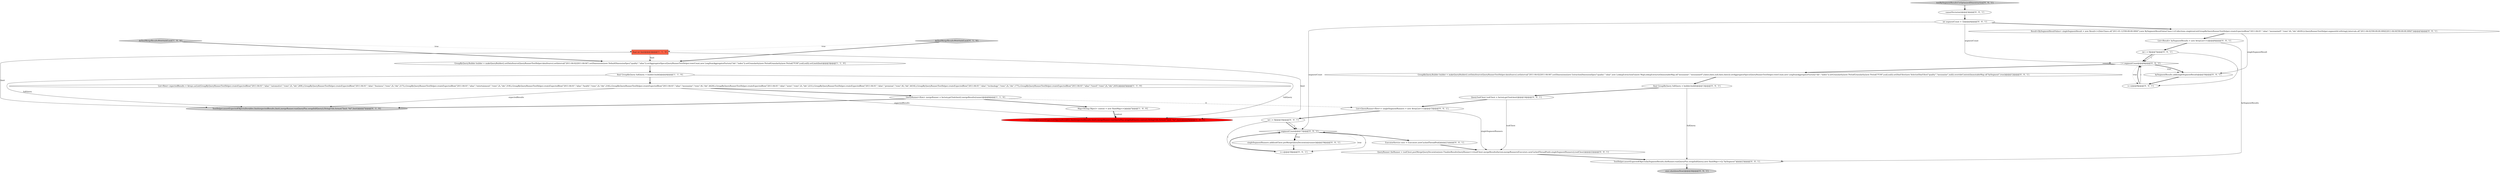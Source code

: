 digraph {
14 [style = filled, label = "testBySegmentResultsUnOptimizedDimextraction['0', '0', '1']", fillcolor = lightgray, shape = diamond image = "AAA0AAABBB3BBB"];
11 [style = filled, label = "GroupByQuery.Builder builder = makeQueryBuilder().setDataSource(QueryRunnerTestHelper.dataSource).setInterval(\"2011-04-02/2011-04-04\").setDimensions(new ExtractionDimensionSpec(\"quality\",\"alias\",new LookupExtractionFn(new MapLookupExtractor(ImmutableMap.of(\"mezzanine\",\"mezzanine0\"),false),false,null,false,false))).setAggregatorSpecs(QueryRunnerTestHelper.rowsCount,new LongSumAggregatorFactory(\"idx\",\"index\")).setGranularity(new PeriodGranularity(new Period(\"P1M\"),null,null)).setDimFilter(new SelectorDimFilter(\"quality\",\"mezzanine\",null)).overrideContext(ImmutableMap.of(\"bySegment\",true))@@@12@@@['0', '0', '1']", fillcolor = white, shape = ellipse image = "AAA0AAABBB3BBB"];
27 [style = filled, label = "List<Result> bySegmentResults = new ArrayList<>()@@@6@@@['0', '0', '1']", fillcolor = white, shape = ellipse image = "AAA0AAABBB3BBB"];
10 [style = filled, label = "int i = 0@@@7@@@['0', '0', '1']", fillcolor = white, shape = ellipse image = "AAA0AAABBB3BBB"];
9 [style = filled, label = "TestHelper.assertExpectedObjects(Iterables.limit(expectedResults,limit),mergeRunner.run(QueryPlus.wrap(fullQuery)),StringUtils.format(\"limit: %d\",limit))@@@7@@@['0', '1', '0']", fillcolor = lightgray, shape = ellipse image = "AAA0AAABBB2BBB"];
15 [style = filled, label = "bySegmentResults.add(singleSegmentResult)@@@10@@@['0', '0', '1']", fillcolor = white, shape = ellipse image = "AAA0AAABBB3BBB"];
0 [style = filled, label = "GroupByQuery.Builder builder = makeQueryBuilder().setDataSource(QueryRunnerTestHelper.dataSource).setInterval(\"2011-04-02/2011-04-04\").setDimensions(new DefaultDimensionSpec(\"quality\",\"alias\")).setAggregatorSpecs(QueryRunnerTestHelper.rowsCount,new LongSumAggregatorFactory(\"idx\",\"index\")).setGranularity(new PeriodGranularity(new Period(\"P1M\"),null,null)).setLimit(limit)@@@3@@@['1', '1', '0']", fillcolor = white, shape = ellipse image = "AAA0AAABBB1BBB"];
2 [style = filled, label = "QueryRunner<Row> mergeRunner = factory.getToolchest().mergeResults(runner)@@@6@@@['1', '1', '0']", fillcolor = white, shape = ellipse image = "AAA0AAABBB1BBB"];
30 [style = filled, label = "i < segmentCount@@@17@@@['0', '0', '1']", fillcolor = white, shape = diamond image = "AAA0AAABBB3BBB"];
25 [style = filled, label = "List<QueryRunner<Row>> singleSegmentRunners = new ArrayList<>()@@@15@@@['0', '0', '1']", fillcolor = white, shape = ellipse image = "AAA0AAABBB3BBB"];
13 [style = filled, label = "i++@@@18@@@['0', '0', '1']", fillcolor = white, shape = ellipse image = "AAA0AAABBB3BBB"];
12 [style = filled, label = "QueryToolChest toolChest = factory.getToolchest()@@@14@@@['0', '0', '1']", fillcolor = white, shape = ellipse image = "AAA0AAABBB3BBB"];
16 [style = filled, label = "final GroupByQuery fullQuery = builder.build()@@@13@@@['0', '0', '1']", fillcolor = white, shape = ellipse image = "AAA0AAABBB3BBB"];
8 [style = filled, label = "doTestMergeResultsWithValidLimit['0', '1', '0']", fillcolor = lightgray, shape = diamond image = "AAA0AAABBB2BBB"];
21 [style = filled, label = "Result<BySegmentResultValue> singleSegmentResult = new Result<>(DateTimes.of(\"2011-01-12T00:00:00.000Z\"),new BySegmentResultValueClass<>(Collections.singletonList(GroupByQueryRunnerTestHelper.createExpectedRow(\"2011-04-01\",\"alias\",\"mezzanine0\",\"rows\",6L,\"idx\",4420L)),QueryRunnerTestHelper.segmentId.toString(),Intervals.of(\"2011-04-02T00:00:00.000Z/2011-04-04T00:00:00.000Z\")))@@@5@@@['0', '0', '1']", fillcolor = white, shape = ellipse image = "AAA0AAABBB3BBB"];
3 [style = filled, label = "TestHelper.assertExpectedObjects(Iterables.limit(expectedResults,limit),mergeRunner.run(QueryPlus.wrap(fullQuery),context),StringUtils.format(\"limit: %d\",limit))@@@8@@@['1', '0', '0']", fillcolor = red, shape = ellipse image = "AAA1AAABBB1BBB"];
18 [style = filled, label = "singleSegmentRunners.add(toolChest.preMergeQueryDecoration(runner))@@@19@@@['0', '0', '1']", fillcolor = white, shape = ellipse image = "AAA0AAABBB3BBB"];
22 [style = filled, label = "ExecutorService exec = Executors.newCachedThreadPool()@@@21@@@['0', '0', '1']", fillcolor = white, shape = ellipse image = "AAA0AAABBB3BBB"];
19 [style = filled, label = "i < segmentCount@@@8@@@['0', '0', '1']", fillcolor = white, shape = diamond image = "AAA0AAABBB3BBB"];
20 [style = filled, label = "QueryRunner theRunner = toolChest.postMergeQueryDecoration(new FinalizeResultsQueryRunner<>(toolChest.mergeResults(factory.mergeRunners(Executors.newCachedThreadPool(),singleSegmentRunners)),toolChest))@@@22@@@['0', '0', '1']", fillcolor = white, shape = ellipse image = "AAA0AAABBB3BBB"];
29 [style = filled, label = "i++@@@9@@@['0', '0', '1']", fillcolor = white, shape = ellipse image = "AAA0AAABBB3BBB"];
6 [style = filled, label = "final GroupByQuery fullQuery = builder.build()@@@4@@@['1', '1', '0']", fillcolor = white, shape = ellipse image = "AAA0AAABBB1BBB"];
23 [style = filled, label = "int segmentCount = 32@@@4@@@['0', '0', '1']", fillcolor = white, shape = ellipse image = "AAA0AAABBB3BBB"];
28 [style = filled, label = "cannotVectorize()@@@3@@@['0', '0', '1']", fillcolor = white, shape = ellipse image = "AAA0AAABBB3BBB"];
4 [style = filled, label = "doTestMergeResultsWithValidLimit['1', '0', '0']", fillcolor = lightgray, shape = diamond image = "AAA0AAABBB1BBB"];
24 [style = filled, label = "TestHelper.assertExpectedObjects(bySegmentResults,theRunner.run(QueryPlus.wrap(fullQuery),new HashMap<>()),\"bySegment\")@@@23@@@['0', '0', '1']", fillcolor = white, shape = ellipse image = "AAA0AAABBB3BBB"];
7 [style = filled, label = "final int limit@@@2@@@['1', '1', '0']", fillcolor = tomato, shape = box image = "AAA0AAABBB1BBB"];
17 [style = filled, label = "exec.shutdownNow()@@@24@@@['0', '0', '1']", fillcolor = lightgray, shape = ellipse image = "AAA0AAABBB3BBB"];
5 [style = filled, label = "Map<String,Object> context = new HashMap<>()@@@7@@@['1', '0', '0']", fillcolor = white, shape = ellipse image = "AAA0AAABBB1BBB"];
1 [style = filled, label = "List<Row> expectedResults = Arrays.asList(GroupByQueryRunnerTestHelper.createExpectedRow(\"2011-04-01\",\"alias\",\"automotive\",\"rows\",2L,\"idx\",269L),GroupByQueryRunnerTestHelper.createExpectedRow(\"2011-04-01\",\"alias\",\"business\",\"rows\",2L,\"idx\",217L),GroupByQueryRunnerTestHelper.createExpectedRow(\"2011-04-01\",\"alias\",\"entertainment\",\"rows\",2L,\"idx\",319L),GroupByQueryRunnerTestHelper.createExpectedRow(\"2011-04-01\",\"alias\",\"health\",\"rows\",2L,\"idx\",216L),GroupByQueryRunnerTestHelper.createExpectedRow(\"2011-04-01\",\"alias\",\"mezzanine\",\"rows\",6L,\"idx\",4420L),GroupByQueryRunnerTestHelper.createExpectedRow(\"2011-04-01\",\"alias\",\"news\",\"rows\",2L,\"idx\",221L),GroupByQueryRunnerTestHelper.createExpectedRow(\"2011-04-01\",\"alias\",\"premium\",\"rows\",6L,\"idx\",4416L),GroupByQueryRunnerTestHelper.createExpectedRow(\"2011-04-01\",\"alias\",\"technology\",\"rows\",2L,\"idx\",177L),GroupByQueryRunnerTestHelper.createExpectedRow(\"2011-04-01\",\"alias\",\"travel\",\"rows\",2L,\"idx\",243L))@@@5@@@['1', '1', '0']", fillcolor = white, shape = ellipse image = "AAA0AAABBB1BBB"];
26 [style = filled, label = "int i = 0@@@16@@@['0', '0', '1']", fillcolor = white, shape = ellipse image = "AAA0AAABBB3BBB"];
5->3 [style = bold, label=""];
11->16 [style = bold, label=""];
25->20 [style = solid, label="singleSegmentRunners"];
30->22 [style = bold, label=""];
21->15 [style = solid, label="singleSegmentResult"];
21->27 [style = bold, label=""];
7->0 [style = solid, label="limit"];
0->6 [style = bold, label=""];
1->3 [style = solid, label="expectedResults"];
10->19 [style = bold, label=""];
6->9 [style = solid, label="fullQuery"];
4->7 [style = dotted, label="true"];
6->3 [style = solid, label="fullQuery"];
8->7 [style = dotted, label="true"];
19->11 [style = bold, label=""];
14->28 [style = bold, label=""];
13->30 [style = bold, label=""];
23->30 [style = solid, label="segmentCount"];
12->20 [style = solid, label="toolChest"];
1->9 [style = solid, label="expectedResults"];
26->13 [style = solid, label="i"];
2->9 [style = bold, label=""];
19->15 [style = dotted, label="true"];
13->30 [style = solid, label="i"];
30->18 [style = bold, label=""];
16->24 [style = solid, label="fullQuery"];
27->24 [style = solid, label="bySegmentResults"];
4->0 [style = bold, label=""];
26->30 [style = bold, label=""];
8->0 [style = bold, label=""];
6->1 [style = bold, label=""];
7->3 [style = solid, label="limit"];
30->13 [style = dotted, label="true"];
5->3 [style = solid, label="context"];
7->9 [style = solid, label="limit"];
23->21 [style = bold, label=""];
29->19 [style = bold, label=""];
22->20 [style = bold, label=""];
19->29 [style = dotted, label="true"];
28->23 [style = bold, label=""];
12->25 [style = bold, label=""];
30->18 [style = dotted, label="true"];
27->10 [style = bold, label=""];
10->29 [style = solid, label="i"];
25->26 [style = bold, label=""];
24->17 [style = bold, label=""];
2->25 [style = dashed, label="0"];
18->13 [style = bold, label=""];
1->2 [style = bold, label=""];
26->30 [style = solid, label="i"];
19->15 [style = bold, label=""];
20->24 [style = bold, label=""];
29->19 [style = solid, label="i"];
16->12 [style = bold, label=""];
15->29 [style = bold, label=""];
10->19 [style = solid, label="i"];
2->5 [style = bold, label=""];
23->19 [style = solid, label="segmentCount"];
}
